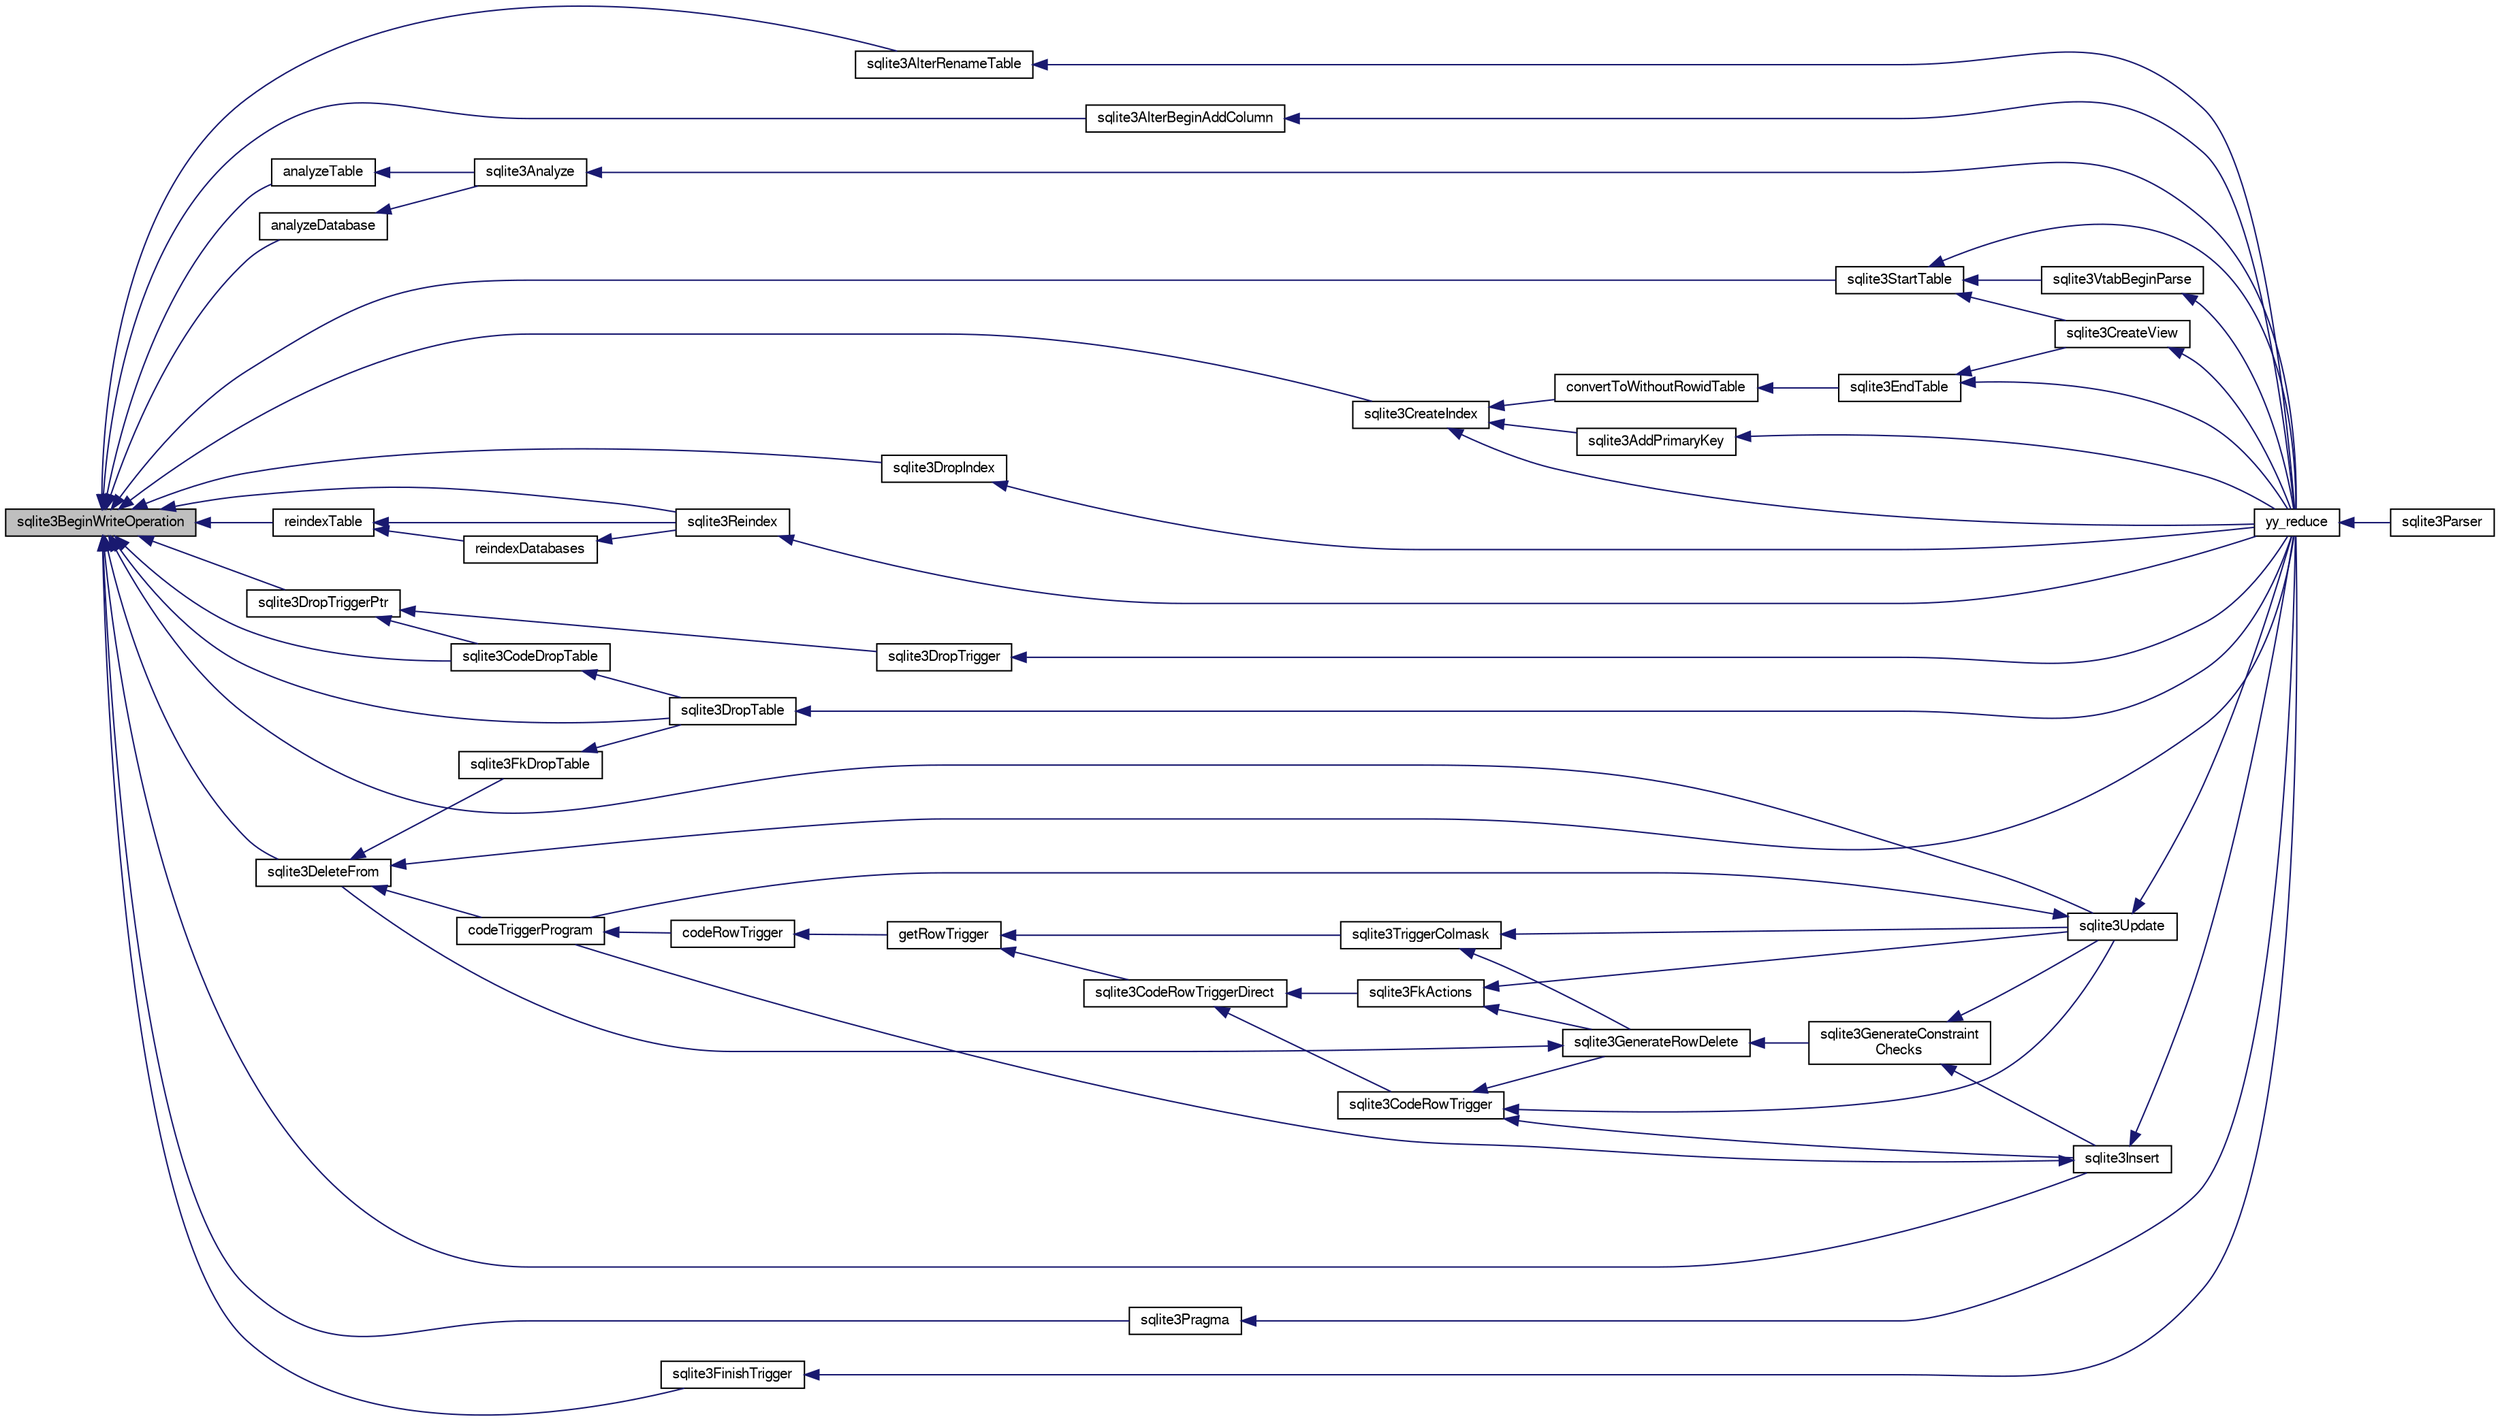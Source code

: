 digraph "sqlite3BeginWriteOperation"
{
  edge [fontname="FreeSans",fontsize="10",labelfontname="FreeSans",labelfontsize="10"];
  node [fontname="FreeSans",fontsize="10",shape=record];
  rankdir="LR";
  Node430976 [label="sqlite3BeginWriteOperation",height=0.2,width=0.4,color="black", fillcolor="grey75", style="filled", fontcolor="black"];
  Node430976 -> Node430977 [dir="back",color="midnightblue",fontsize="10",style="solid",fontname="FreeSans"];
  Node430977 [label="sqlite3AlterRenameTable",height=0.2,width=0.4,color="black", fillcolor="white", style="filled",URL="$sqlite3_8c.html#aa5cfdb507ff74e559f2efb0318c96d2c"];
  Node430977 -> Node430978 [dir="back",color="midnightblue",fontsize="10",style="solid",fontname="FreeSans"];
  Node430978 [label="yy_reduce",height=0.2,width=0.4,color="black", fillcolor="white", style="filled",URL="$sqlite3_8c.html#a7c419a9b25711c666a9a2449ef377f14"];
  Node430978 -> Node430979 [dir="back",color="midnightblue",fontsize="10",style="solid",fontname="FreeSans"];
  Node430979 [label="sqlite3Parser",height=0.2,width=0.4,color="black", fillcolor="white", style="filled",URL="$sqlite3_8c.html#a0327d71a5fabe0b6a343d78a2602e72a"];
  Node430976 -> Node430980 [dir="back",color="midnightblue",fontsize="10",style="solid",fontname="FreeSans"];
  Node430980 [label="sqlite3AlterBeginAddColumn",height=0.2,width=0.4,color="black", fillcolor="white", style="filled",URL="$sqlite3_8c.html#a884f7bc342f8753d938ae1f1b9157d2d"];
  Node430980 -> Node430978 [dir="back",color="midnightblue",fontsize="10",style="solid",fontname="FreeSans"];
  Node430976 -> Node430981 [dir="back",color="midnightblue",fontsize="10",style="solid",fontname="FreeSans"];
  Node430981 [label="analyzeDatabase",height=0.2,width=0.4,color="black", fillcolor="white", style="filled",URL="$sqlite3_8c.html#a19f2a630f42aaa010d1b47b81f8cea18"];
  Node430981 -> Node430982 [dir="back",color="midnightblue",fontsize="10",style="solid",fontname="FreeSans"];
  Node430982 [label="sqlite3Analyze",height=0.2,width=0.4,color="black", fillcolor="white", style="filled",URL="$sqlite3_8c.html#ac696deb1ccaae3fa855cfbd0bfd4d048"];
  Node430982 -> Node430978 [dir="back",color="midnightblue",fontsize="10",style="solid",fontname="FreeSans"];
  Node430976 -> Node430983 [dir="back",color="midnightblue",fontsize="10",style="solid",fontname="FreeSans"];
  Node430983 [label="analyzeTable",height=0.2,width=0.4,color="black", fillcolor="white", style="filled",URL="$sqlite3_8c.html#a85f18bcf2d42d5d6ae3033b0c49144b6"];
  Node430983 -> Node430982 [dir="back",color="midnightblue",fontsize="10",style="solid",fontname="FreeSans"];
  Node430976 -> Node430984 [dir="back",color="midnightblue",fontsize="10",style="solid",fontname="FreeSans"];
  Node430984 [label="sqlite3StartTable",height=0.2,width=0.4,color="black", fillcolor="white", style="filled",URL="$sqlite3_8c.html#af49b4395f39d9078a0dda2484c183012"];
  Node430984 -> Node430985 [dir="back",color="midnightblue",fontsize="10",style="solid",fontname="FreeSans"];
  Node430985 [label="sqlite3CreateView",height=0.2,width=0.4,color="black", fillcolor="white", style="filled",URL="$sqlite3_8c.html#a9d85cb00ff71dee5cd9a019503a6982e"];
  Node430985 -> Node430978 [dir="back",color="midnightblue",fontsize="10",style="solid",fontname="FreeSans"];
  Node430984 -> Node430986 [dir="back",color="midnightblue",fontsize="10",style="solid",fontname="FreeSans"];
  Node430986 [label="sqlite3VtabBeginParse",height=0.2,width=0.4,color="black", fillcolor="white", style="filled",URL="$sqlite3_8c.html#a081b9e174ed9650ac90990d60cd36e96"];
  Node430986 -> Node430978 [dir="back",color="midnightblue",fontsize="10",style="solid",fontname="FreeSans"];
  Node430984 -> Node430978 [dir="back",color="midnightblue",fontsize="10",style="solid",fontname="FreeSans"];
  Node430976 -> Node430987 [dir="back",color="midnightblue",fontsize="10",style="solid",fontname="FreeSans"];
  Node430987 [label="sqlite3CodeDropTable",height=0.2,width=0.4,color="black", fillcolor="white", style="filled",URL="$sqlite3_8c.html#aaf9a8d65346dc15bfcd60bc48e885f46"];
  Node430987 -> Node430988 [dir="back",color="midnightblue",fontsize="10",style="solid",fontname="FreeSans"];
  Node430988 [label="sqlite3DropTable",height=0.2,width=0.4,color="black", fillcolor="white", style="filled",URL="$sqlite3_8c.html#a5534f77364b5568783c0e50db3c9defb"];
  Node430988 -> Node430978 [dir="back",color="midnightblue",fontsize="10",style="solid",fontname="FreeSans"];
  Node430976 -> Node430988 [dir="back",color="midnightblue",fontsize="10",style="solid",fontname="FreeSans"];
  Node430976 -> Node430989 [dir="back",color="midnightblue",fontsize="10",style="solid",fontname="FreeSans"];
  Node430989 [label="sqlite3CreateIndex",height=0.2,width=0.4,color="black", fillcolor="white", style="filled",URL="$sqlite3_8c.html#a8dbe5e590ab6c58a8c45f34f7c81e825"];
  Node430989 -> Node430990 [dir="back",color="midnightblue",fontsize="10",style="solid",fontname="FreeSans"];
  Node430990 [label="sqlite3AddPrimaryKey",height=0.2,width=0.4,color="black", fillcolor="white", style="filled",URL="$sqlite3_8c.html#af2b0672c3379d2a7d927d210ae0ade62"];
  Node430990 -> Node430978 [dir="back",color="midnightblue",fontsize="10",style="solid",fontname="FreeSans"];
  Node430989 -> Node430991 [dir="back",color="midnightblue",fontsize="10",style="solid",fontname="FreeSans"];
  Node430991 [label="convertToWithoutRowidTable",height=0.2,width=0.4,color="black", fillcolor="white", style="filled",URL="$sqlite3_8c.html#a0d41effc4e4a0ba740429a08f6747313"];
  Node430991 -> Node430992 [dir="back",color="midnightblue",fontsize="10",style="solid",fontname="FreeSans"];
  Node430992 [label="sqlite3EndTable",height=0.2,width=0.4,color="black", fillcolor="white", style="filled",URL="$sqlite3_8c.html#a7b5f2c66c0f0b6f819d970ca389768b0"];
  Node430992 -> Node430985 [dir="back",color="midnightblue",fontsize="10",style="solid",fontname="FreeSans"];
  Node430992 -> Node430978 [dir="back",color="midnightblue",fontsize="10",style="solid",fontname="FreeSans"];
  Node430989 -> Node430978 [dir="back",color="midnightblue",fontsize="10",style="solid",fontname="FreeSans"];
  Node430976 -> Node430993 [dir="back",color="midnightblue",fontsize="10",style="solid",fontname="FreeSans"];
  Node430993 [label="sqlite3DropIndex",height=0.2,width=0.4,color="black", fillcolor="white", style="filled",URL="$sqlite3_8c.html#a3ffd2536f34a0cf6d427710b06b71e83"];
  Node430993 -> Node430978 [dir="back",color="midnightblue",fontsize="10",style="solid",fontname="FreeSans"];
  Node430976 -> Node430994 [dir="back",color="midnightblue",fontsize="10",style="solid",fontname="FreeSans"];
  Node430994 [label="reindexTable",height=0.2,width=0.4,color="black", fillcolor="white", style="filled",URL="$sqlite3_8c.html#aaa297e36c19aa0d39c60bf95a03b04b6"];
  Node430994 -> Node430995 [dir="back",color="midnightblue",fontsize="10",style="solid",fontname="FreeSans"];
  Node430995 [label="reindexDatabases",height=0.2,width=0.4,color="black", fillcolor="white", style="filled",URL="$sqlite3_8c.html#a46f694db346b6a742a9874efff040a85"];
  Node430995 -> Node430996 [dir="back",color="midnightblue",fontsize="10",style="solid",fontname="FreeSans"];
  Node430996 [label="sqlite3Reindex",height=0.2,width=0.4,color="black", fillcolor="white", style="filled",URL="$sqlite3_8c.html#abd189e31189391e1ef114b413ff4abbf"];
  Node430996 -> Node430978 [dir="back",color="midnightblue",fontsize="10",style="solid",fontname="FreeSans"];
  Node430994 -> Node430996 [dir="back",color="midnightblue",fontsize="10",style="solid",fontname="FreeSans"];
  Node430976 -> Node430996 [dir="back",color="midnightblue",fontsize="10",style="solid",fontname="FreeSans"];
  Node430976 -> Node430997 [dir="back",color="midnightblue",fontsize="10",style="solid",fontname="FreeSans"];
  Node430997 [label="sqlite3DeleteFrom",height=0.2,width=0.4,color="black", fillcolor="white", style="filled",URL="$sqlite3_8c.html#ab9b4b45349188b49eabb23f94608a091"];
  Node430997 -> Node430998 [dir="back",color="midnightblue",fontsize="10",style="solid",fontname="FreeSans"];
  Node430998 [label="sqlite3FkDropTable",height=0.2,width=0.4,color="black", fillcolor="white", style="filled",URL="$sqlite3_8c.html#a1218c6fc74e89152ceaa4760e82f5ef9"];
  Node430998 -> Node430988 [dir="back",color="midnightblue",fontsize="10",style="solid",fontname="FreeSans"];
  Node430997 -> Node430999 [dir="back",color="midnightblue",fontsize="10",style="solid",fontname="FreeSans"];
  Node430999 [label="codeTriggerProgram",height=0.2,width=0.4,color="black", fillcolor="white", style="filled",URL="$sqlite3_8c.html#a120801f59d9281d201d2ff4b2606836e"];
  Node430999 -> Node431000 [dir="back",color="midnightblue",fontsize="10",style="solid",fontname="FreeSans"];
  Node431000 [label="codeRowTrigger",height=0.2,width=0.4,color="black", fillcolor="white", style="filled",URL="$sqlite3_8c.html#a463cea5aaaf388b560b206570a0022fc"];
  Node431000 -> Node431001 [dir="back",color="midnightblue",fontsize="10",style="solid",fontname="FreeSans"];
  Node431001 [label="getRowTrigger",height=0.2,width=0.4,color="black", fillcolor="white", style="filled",URL="$sqlite3_8c.html#a69626ef20b540d1a2b19cf56f3f45689"];
  Node431001 -> Node431002 [dir="back",color="midnightblue",fontsize="10",style="solid",fontname="FreeSans"];
  Node431002 [label="sqlite3CodeRowTriggerDirect",height=0.2,width=0.4,color="black", fillcolor="white", style="filled",URL="$sqlite3_8c.html#ad92829f9001bcf89a0299dad5a48acd4"];
  Node431002 -> Node431003 [dir="back",color="midnightblue",fontsize="10",style="solid",fontname="FreeSans"];
  Node431003 [label="sqlite3FkActions",height=0.2,width=0.4,color="black", fillcolor="white", style="filled",URL="$sqlite3_8c.html#a39159bd1623724946c22355ba7f3ef90"];
  Node431003 -> Node431004 [dir="back",color="midnightblue",fontsize="10",style="solid",fontname="FreeSans"];
  Node431004 [label="sqlite3GenerateRowDelete",height=0.2,width=0.4,color="black", fillcolor="white", style="filled",URL="$sqlite3_8c.html#a2c76cbf3027fc18fdbb8cb4cd96b77d9"];
  Node431004 -> Node430997 [dir="back",color="midnightblue",fontsize="10",style="solid",fontname="FreeSans"];
  Node431004 -> Node431005 [dir="back",color="midnightblue",fontsize="10",style="solid",fontname="FreeSans"];
  Node431005 [label="sqlite3GenerateConstraint\lChecks",height=0.2,width=0.4,color="black", fillcolor="white", style="filled",URL="$sqlite3_8c.html#aef639c1e6a0c0a67ca6e7690ad931bd2"];
  Node431005 -> Node431006 [dir="back",color="midnightblue",fontsize="10",style="solid",fontname="FreeSans"];
  Node431006 [label="sqlite3Insert",height=0.2,width=0.4,color="black", fillcolor="white", style="filled",URL="$sqlite3_8c.html#a5b17c9c2000bae6bdff8e6be48d7dc2b"];
  Node431006 -> Node430999 [dir="back",color="midnightblue",fontsize="10",style="solid",fontname="FreeSans"];
  Node431006 -> Node430978 [dir="back",color="midnightblue",fontsize="10",style="solid",fontname="FreeSans"];
  Node431005 -> Node431007 [dir="back",color="midnightblue",fontsize="10",style="solid",fontname="FreeSans"];
  Node431007 [label="sqlite3Update",height=0.2,width=0.4,color="black", fillcolor="white", style="filled",URL="$sqlite3_8c.html#ac5aa67c46e8cc8174566fabe6809fafa"];
  Node431007 -> Node430999 [dir="back",color="midnightblue",fontsize="10",style="solid",fontname="FreeSans"];
  Node431007 -> Node430978 [dir="back",color="midnightblue",fontsize="10",style="solid",fontname="FreeSans"];
  Node431003 -> Node431007 [dir="back",color="midnightblue",fontsize="10",style="solid",fontname="FreeSans"];
  Node431002 -> Node431008 [dir="back",color="midnightblue",fontsize="10",style="solid",fontname="FreeSans"];
  Node431008 [label="sqlite3CodeRowTrigger",height=0.2,width=0.4,color="black", fillcolor="white", style="filled",URL="$sqlite3_8c.html#a37f21393c74de4d01b16761ee9abacd9"];
  Node431008 -> Node431004 [dir="back",color="midnightblue",fontsize="10",style="solid",fontname="FreeSans"];
  Node431008 -> Node431006 [dir="back",color="midnightblue",fontsize="10",style="solid",fontname="FreeSans"];
  Node431008 -> Node431007 [dir="back",color="midnightblue",fontsize="10",style="solid",fontname="FreeSans"];
  Node431001 -> Node431009 [dir="back",color="midnightblue",fontsize="10",style="solid",fontname="FreeSans"];
  Node431009 [label="sqlite3TriggerColmask",height=0.2,width=0.4,color="black", fillcolor="white", style="filled",URL="$sqlite3_8c.html#acace8e99e37ae5e84ea03c65e820c540"];
  Node431009 -> Node431004 [dir="back",color="midnightblue",fontsize="10",style="solid",fontname="FreeSans"];
  Node431009 -> Node431007 [dir="back",color="midnightblue",fontsize="10",style="solid",fontname="FreeSans"];
  Node430997 -> Node430978 [dir="back",color="midnightblue",fontsize="10",style="solid",fontname="FreeSans"];
  Node430976 -> Node431006 [dir="back",color="midnightblue",fontsize="10",style="solid",fontname="FreeSans"];
  Node430976 -> Node431010 [dir="back",color="midnightblue",fontsize="10",style="solid",fontname="FreeSans"];
  Node431010 [label="sqlite3Pragma",height=0.2,width=0.4,color="black", fillcolor="white", style="filled",URL="$sqlite3_8c.html#a111391370f58f8e6a6eca51fd34d62ed"];
  Node431010 -> Node430978 [dir="back",color="midnightblue",fontsize="10",style="solid",fontname="FreeSans"];
  Node430976 -> Node431011 [dir="back",color="midnightblue",fontsize="10",style="solid",fontname="FreeSans"];
  Node431011 [label="sqlite3FinishTrigger",height=0.2,width=0.4,color="black", fillcolor="white", style="filled",URL="$sqlite3_8c.html#a15231afa0ac739363aee4cdb88380886"];
  Node431011 -> Node430978 [dir="back",color="midnightblue",fontsize="10",style="solid",fontname="FreeSans"];
  Node430976 -> Node431012 [dir="back",color="midnightblue",fontsize="10",style="solid",fontname="FreeSans"];
  Node431012 [label="sqlite3DropTriggerPtr",height=0.2,width=0.4,color="black", fillcolor="white", style="filled",URL="$sqlite3_8c.html#aa3a84617bfc76be1c61c27fc2b6d0b17"];
  Node431012 -> Node430987 [dir="back",color="midnightblue",fontsize="10",style="solid",fontname="FreeSans"];
  Node431012 -> Node431013 [dir="back",color="midnightblue",fontsize="10",style="solid",fontname="FreeSans"];
  Node431013 [label="sqlite3DropTrigger",height=0.2,width=0.4,color="black", fillcolor="white", style="filled",URL="$sqlite3_8c.html#affdf1dd65e331b06feaef6ff8636305f"];
  Node431013 -> Node430978 [dir="back",color="midnightblue",fontsize="10",style="solid",fontname="FreeSans"];
  Node430976 -> Node431007 [dir="back",color="midnightblue",fontsize="10",style="solid",fontname="FreeSans"];
}
